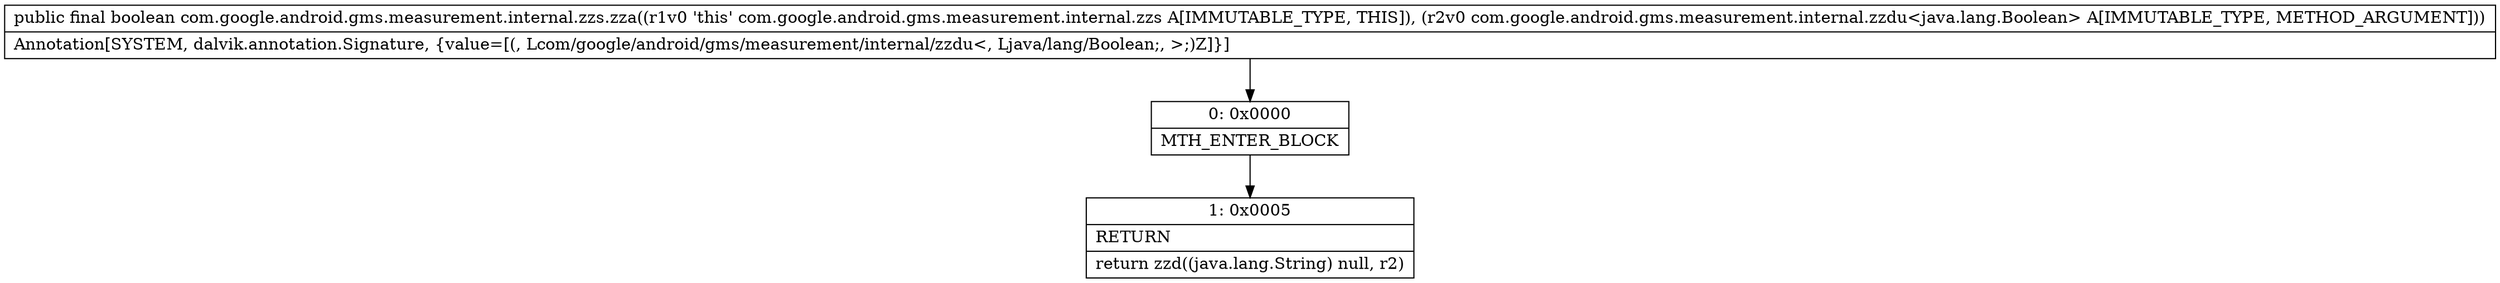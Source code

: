 digraph "CFG forcom.google.android.gms.measurement.internal.zzs.zza(Lcom\/google\/android\/gms\/measurement\/internal\/zzdu;)Z" {
Node_0 [shape=record,label="{0\:\ 0x0000|MTH_ENTER_BLOCK\l}"];
Node_1 [shape=record,label="{1\:\ 0x0005|RETURN\l|return zzd((java.lang.String) null, r2)\l}"];
MethodNode[shape=record,label="{public final boolean com.google.android.gms.measurement.internal.zzs.zza((r1v0 'this' com.google.android.gms.measurement.internal.zzs A[IMMUTABLE_TYPE, THIS]), (r2v0 com.google.android.gms.measurement.internal.zzdu\<java.lang.Boolean\> A[IMMUTABLE_TYPE, METHOD_ARGUMENT]))  | Annotation[SYSTEM, dalvik.annotation.Signature, \{value=[(, Lcom\/google\/android\/gms\/measurement\/internal\/zzdu\<, Ljava\/lang\/Boolean;, \>;)Z]\}]\l}"];
MethodNode -> Node_0;
Node_0 -> Node_1;
}

